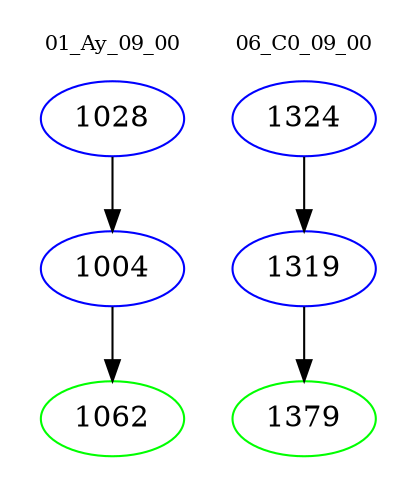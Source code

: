 digraph{
subgraph cluster_0 {
color = white
label = "01_Ay_09_00";
fontsize=10;
T0_1028 [label="1028", color="blue"]
T0_1028 -> T0_1004 [color="black"]
T0_1004 [label="1004", color="blue"]
T0_1004 -> T0_1062 [color="black"]
T0_1062 [label="1062", color="green"]
}
subgraph cluster_1 {
color = white
label = "06_C0_09_00";
fontsize=10;
T1_1324 [label="1324", color="blue"]
T1_1324 -> T1_1319 [color="black"]
T1_1319 [label="1319", color="blue"]
T1_1319 -> T1_1379 [color="black"]
T1_1379 [label="1379", color="green"]
}
}
